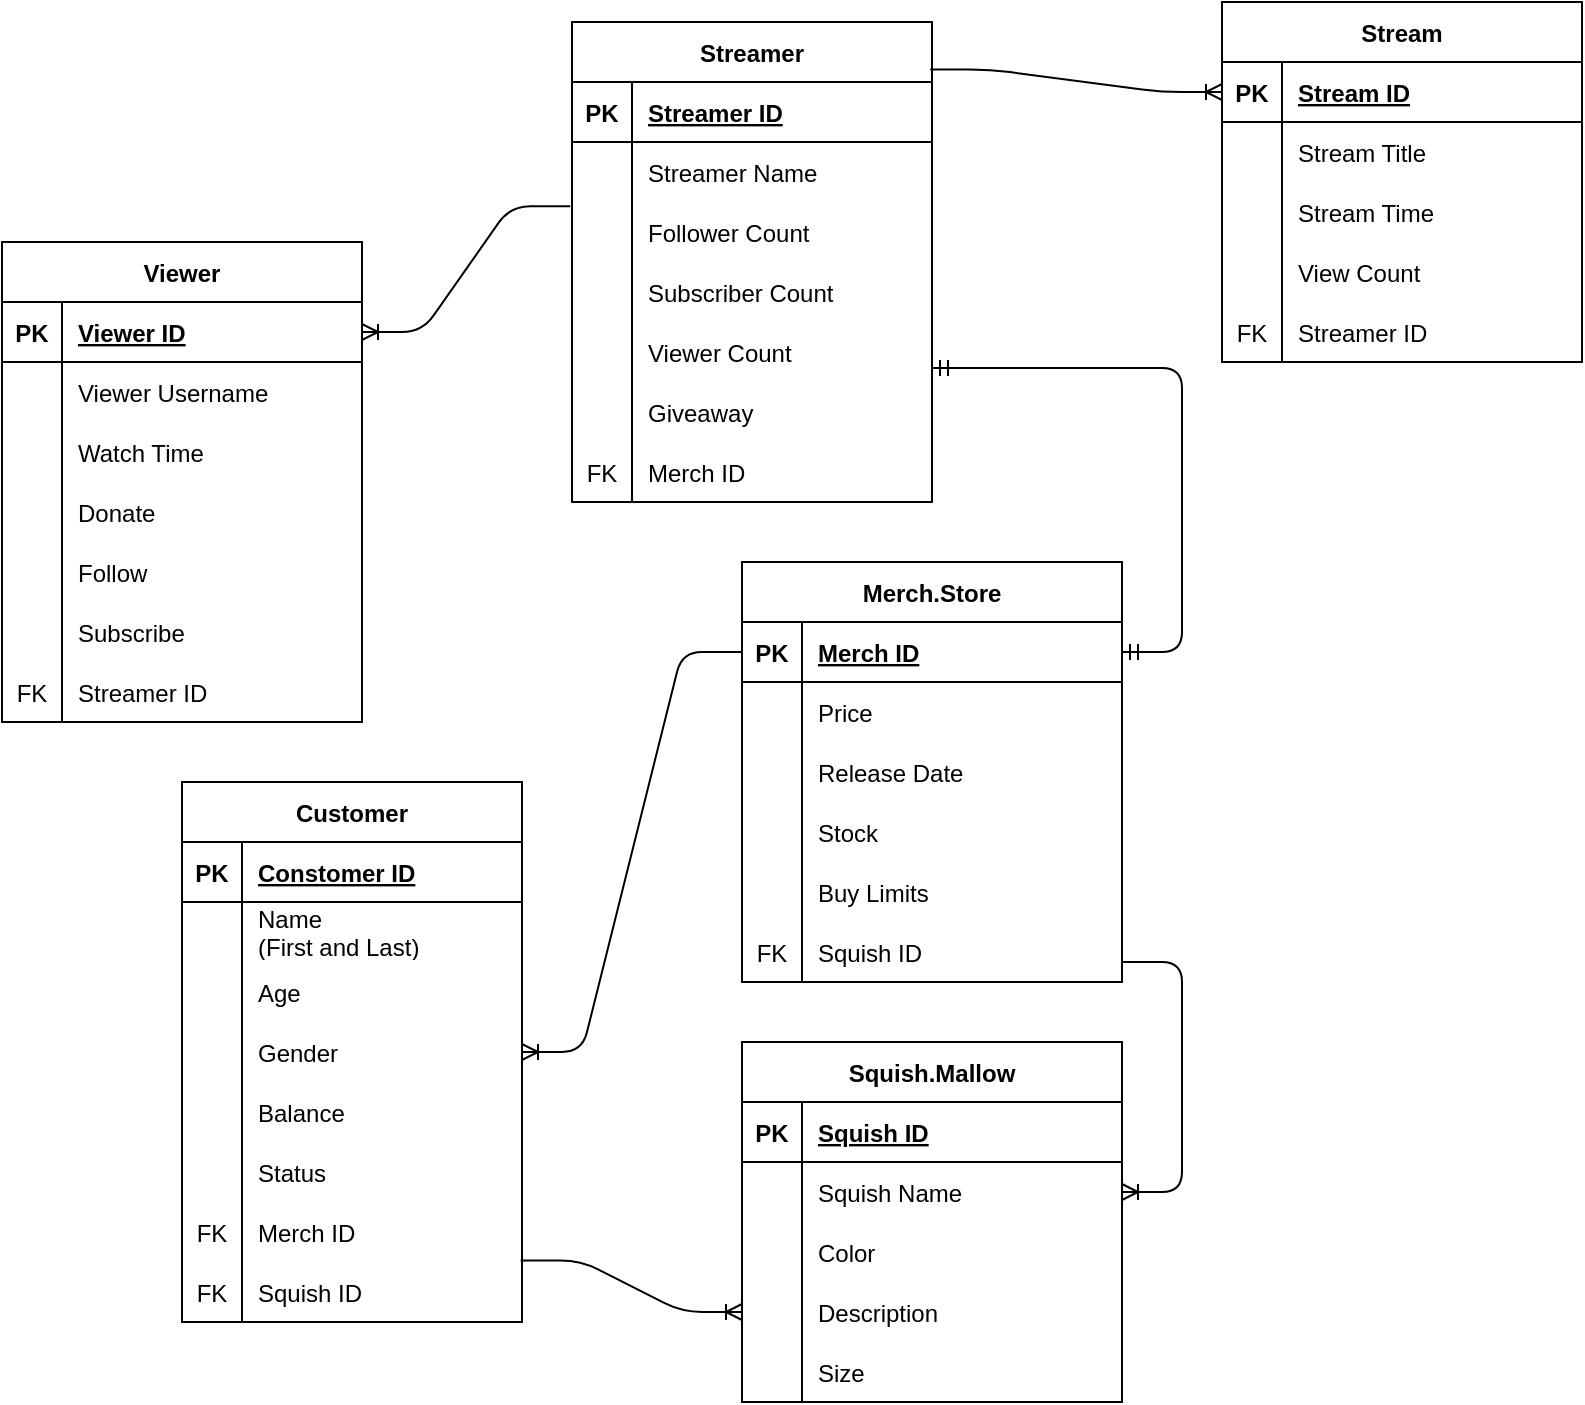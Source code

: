 <mxfile version="14.5.8" type="github">
  <diagram id="RLCDxYejcyHzInnDxHIz" name="Page-1">
    <mxGraphModel dx="1185" dy="667" grid="1" gridSize="10" guides="1" tooltips="1" connect="1" arrows="1" fold="1" page="1" pageScale="1" pageWidth="2339" pageHeight="3300" math="0" shadow="0">
      <root>
        <mxCell id="0" />
        <mxCell id="1" parent="0" />
        <mxCell id="M4OL5w7zwPGJeYNhAJbC-3" value="Squish.Mallow" style="shape=table;startSize=30;container=1;collapsible=1;childLayout=tableLayout;fixedRows=1;rowLines=0;fontStyle=1;align=center;resizeLast=1;" vertex="1" parent="1">
          <mxGeometry x="1020" y="1410" width="190" height="180" as="geometry" />
        </mxCell>
        <mxCell id="M4OL5w7zwPGJeYNhAJbC-4" value="" style="shape=partialRectangle;collapsible=0;dropTarget=0;pointerEvents=0;fillColor=none;top=0;left=0;bottom=1;right=0;points=[[0,0.5],[1,0.5]];portConstraint=eastwest;" vertex="1" parent="M4OL5w7zwPGJeYNhAJbC-3">
          <mxGeometry y="30" width="190" height="30" as="geometry" />
        </mxCell>
        <mxCell id="M4OL5w7zwPGJeYNhAJbC-5" value="PK" style="shape=partialRectangle;connectable=0;fillColor=none;top=0;left=0;bottom=0;right=0;fontStyle=1;overflow=hidden;" vertex="1" parent="M4OL5w7zwPGJeYNhAJbC-4">
          <mxGeometry width="30" height="30" as="geometry" />
        </mxCell>
        <mxCell id="M4OL5w7zwPGJeYNhAJbC-6" value="Squish ID" style="shape=partialRectangle;connectable=0;fillColor=none;top=0;left=0;bottom=0;right=0;align=left;spacingLeft=6;fontStyle=5;overflow=hidden;strokeColor=none;" vertex="1" parent="M4OL5w7zwPGJeYNhAJbC-4">
          <mxGeometry x="30" width="160" height="30" as="geometry" />
        </mxCell>
        <mxCell id="M4OL5w7zwPGJeYNhAJbC-7" value="" style="shape=partialRectangle;collapsible=0;dropTarget=0;pointerEvents=0;fillColor=none;top=0;left=0;bottom=0;right=0;points=[[0,0.5],[1,0.5]];portConstraint=eastwest;" vertex="1" parent="M4OL5w7zwPGJeYNhAJbC-3">
          <mxGeometry y="60" width="190" height="30" as="geometry" />
        </mxCell>
        <mxCell id="M4OL5w7zwPGJeYNhAJbC-8" value="" style="shape=partialRectangle;connectable=0;fillColor=none;top=0;left=0;bottom=0;right=0;editable=1;overflow=hidden;" vertex="1" parent="M4OL5w7zwPGJeYNhAJbC-7">
          <mxGeometry width="30" height="30" as="geometry" />
        </mxCell>
        <mxCell id="M4OL5w7zwPGJeYNhAJbC-9" value="Squish Name" style="shape=partialRectangle;connectable=0;fillColor=none;top=0;left=0;bottom=0;right=0;align=left;spacingLeft=6;overflow=hidden;" vertex="1" parent="M4OL5w7zwPGJeYNhAJbC-7">
          <mxGeometry x="30" width="160" height="30" as="geometry" />
        </mxCell>
        <mxCell id="M4OL5w7zwPGJeYNhAJbC-10" value="" style="shape=partialRectangle;collapsible=0;dropTarget=0;pointerEvents=0;fillColor=none;top=0;left=0;bottom=0;right=0;points=[[0,0.5],[1,0.5]];portConstraint=eastwest;" vertex="1" parent="M4OL5w7zwPGJeYNhAJbC-3">
          <mxGeometry y="90" width="190" height="30" as="geometry" />
        </mxCell>
        <mxCell id="M4OL5w7zwPGJeYNhAJbC-11" value="" style="shape=partialRectangle;connectable=0;fillColor=none;top=0;left=0;bottom=0;right=0;editable=1;overflow=hidden;" vertex="1" parent="M4OL5w7zwPGJeYNhAJbC-10">
          <mxGeometry width="30" height="30" as="geometry" />
        </mxCell>
        <mxCell id="M4OL5w7zwPGJeYNhAJbC-12" value="Color" style="shape=partialRectangle;connectable=0;fillColor=none;top=0;left=0;bottom=0;right=0;align=left;spacingLeft=6;overflow=hidden;" vertex="1" parent="M4OL5w7zwPGJeYNhAJbC-10">
          <mxGeometry x="30" width="160" height="30" as="geometry" />
        </mxCell>
        <mxCell id="M4OL5w7zwPGJeYNhAJbC-13" value="" style="shape=partialRectangle;collapsible=0;dropTarget=0;pointerEvents=0;fillColor=none;top=0;left=0;bottom=0;right=0;points=[[0,0.5],[1,0.5]];portConstraint=eastwest;" vertex="1" parent="M4OL5w7zwPGJeYNhAJbC-3">
          <mxGeometry y="120" width="190" height="30" as="geometry" />
        </mxCell>
        <mxCell id="M4OL5w7zwPGJeYNhAJbC-14" value="" style="shape=partialRectangle;connectable=0;fillColor=none;top=0;left=0;bottom=0;right=0;editable=1;overflow=hidden;" vertex="1" parent="M4OL5w7zwPGJeYNhAJbC-13">
          <mxGeometry width="30" height="30" as="geometry" />
        </mxCell>
        <mxCell id="M4OL5w7zwPGJeYNhAJbC-15" value="Description" style="shape=partialRectangle;connectable=0;fillColor=none;top=0;left=0;bottom=0;right=0;align=left;spacingLeft=6;overflow=hidden;" vertex="1" parent="M4OL5w7zwPGJeYNhAJbC-13">
          <mxGeometry x="30" width="160" height="30" as="geometry" />
        </mxCell>
        <mxCell id="M4OL5w7zwPGJeYNhAJbC-24" value="" style="shape=partialRectangle;collapsible=0;dropTarget=0;pointerEvents=0;fillColor=none;top=0;left=0;bottom=0;right=0;points=[[0,0.5],[1,0.5]];portConstraint=eastwest;" vertex="1" parent="M4OL5w7zwPGJeYNhAJbC-3">
          <mxGeometry y="150" width="190" height="30" as="geometry" />
        </mxCell>
        <mxCell id="M4OL5w7zwPGJeYNhAJbC-25" value="" style="shape=partialRectangle;connectable=0;fillColor=none;top=0;left=0;bottom=0;right=0;editable=1;overflow=hidden;" vertex="1" parent="M4OL5w7zwPGJeYNhAJbC-24">
          <mxGeometry width="30" height="30" as="geometry" />
        </mxCell>
        <mxCell id="M4OL5w7zwPGJeYNhAJbC-26" value="Size" style="shape=partialRectangle;connectable=0;fillColor=none;top=0;left=0;bottom=0;right=0;align=left;spacingLeft=6;overflow=hidden;" vertex="1" parent="M4OL5w7zwPGJeYNhAJbC-24">
          <mxGeometry x="30" width="160" height="30" as="geometry" />
        </mxCell>
        <mxCell id="M4OL5w7zwPGJeYNhAJbC-27" value="Customer" style="shape=table;startSize=30;container=1;collapsible=1;childLayout=tableLayout;fixedRows=1;rowLines=0;fontStyle=1;align=center;resizeLast=1;strokeColor=#000000;" vertex="1" parent="1">
          <mxGeometry x="740" y="1280" width="170" height="270" as="geometry" />
        </mxCell>
        <mxCell id="M4OL5w7zwPGJeYNhAJbC-28" value="" style="shape=partialRectangle;collapsible=0;dropTarget=0;pointerEvents=0;fillColor=none;top=0;left=0;bottom=1;right=0;points=[[0,0.5],[1,0.5]];portConstraint=eastwest;" vertex="1" parent="M4OL5w7zwPGJeYNhAJbC-27">
          <mxGeometry y="30" width="170" height="30" as="geometry" />
        </mxCell>
        <mxCell id="M4OL5w7zwPGJeYNhAJbC-29" value="PK" style="shape=partialRectangle;connectable=0;fillColor=none;top=0;left=0;bottom=0;right=0;fontStyle=1;overflow=hidden;" vertex="1" parent="M4OL5w7zwPGJeYNhAJbC-28">
          <mxGeometry width="30" height="30" as="geometry" />
        </mxCell>
        <mxCell id="M4OL5w7zwPGJeYNhAJbC-30" value="Constomer ID" style="shape=partialRectangle;connectable=0;fillColor=none;top=0;left=0;bottom=0;right=0;align=left;spacingLeft=6;fontStyle=5;overflow=hidden;" vertex="1" parent="M4OL5w7zwPGJeYNhAJbC-28">
          <mxGeometry x="30" width="140" height="30" as="geometry" />
        </mxCell>
        <mxCell id="M4OL5w7zwPGJeYNhAJbC-31" value="" style="shape=partialRectangle;collapsible=0;dropTarget=0;pointerEvents=0;fillColor=none;top=0;left=0;bottom=0;right=0;points=[[0,0.5],[1,0.5]];portConstraint=eastwest;" vertex="1" parent="M4OL5w7zwPGJeYNhAJbC-27">
          <mxGeometry y="60" width="170" height="30" as="geometry" />
        </mxCell>
        <mxCell id="M4OL5w7zwPGJeYNhAJbC-32" value="" style="shape=partialRectangle;connectable=0;fillColor=none;top=0;left=0;bottom=0;right=0;editable=1;overflow=hidden;" vertex="1" parent="M4OL5w7zwPGJeYNhAJbC-31">
          <mxGeometry width="30" height="30" as="geometry" />
        </mxCell>
        <mxCell id="M4OL5w7zwPGJeYNhAJbC-33" value="Name&#xa;(First and Last)" style="shape=partialRectangle;connectable=0;fillColor=none;top=0;left=0;bottom=0;right=0;align=left;spacingLeft=6;overflow=hidden;" vertex="1" parent="M4OL5w7zwPGJeYNhAJbC-31">
          <mxGeometry x="30" width="140" height="30" as="geometry" />
        </mxCell>
        <mxCell id="M4OL5w7zwPGJeYNhAJbC-34" value="" style="shape=partialRectangle;collapsible=0;dropTarget=0;pointerEvents=0;fillColor=none;top=0;left=0;bottom=0;right=0;points=[[0,0.5],[1,0.5]];portConstraint=eastwest;" vertex="1" parent="M4OL5w7zwPGJeYNhAJbC-27">
          <mxGeometry y="90" width="170" height="30" as="geometry" />
        </mxCell>
        <mxCell id="M4OL5w7zwPGJeYNhAJbC-35" value="&#xa;&#xa;&#xa;&#xa;&#xa;&#xa;&#xa;&#xa;&#xa;&#xa;&#xa;&#xa;&#xa;&#xa;&#xa;&#xa;&#xa;&#xa;&#xa;&lt;p class=&quot;MsoListParagraph&quot; style=&quot;margin-left: 108.0pt ; text-indent: -18.0pt&quot;&gt;&amp;lt;![if !supportLists]&amp;gt;&lt;span style=&quot;font-family: &amp;quot;courier new&amp;quot;&quot;&gt;&lt;span&gt;o&lt;span style=&quot;font: 7.0pt &amp;quot;times new roman&amp;quot;&quot;&gt;&amp;nbsp;&amp;nbsp;&#xa;&lt;/span&gt;&lt;/span&gt;&lt;/span&gt;&amp;lt;![endif]&amp;gt;Age&lt;/p&gt;&#xa;&#xa;&#xa;&#xa;&#xa;&#xa;" style="shape=partialRectangle;connectable=0;fillColor=none;top=0;left=0;bottom=0;right=0;editable=1;overflow=hidden;" vertex="1" parent="M4OL5w7zwPGJeYNhAJbC-34">
          <mxGeometry width="30" height="30" as="geometry" />
        </mxCell>
        <mxCell id="M4OL5w7zwPGJeYNhAJbC-36" value="Age" style="shape=partialRectangle;connectable=0;fillColor=none;top=0;left=0;bottom=0;right=0;align=left;spacingLeft=6;overflow=hidden;" vertex="1" parent="M4OL5w7zwPGJeYNhAJbC-34">
          <mxGeometry x="30" width="140" height="30" as="geometry" />
        </mxCell>
        <mxCell id="M4OL5w7zwPGJeYNhAJbC-37" value="" style="shape=partialRectangle;collapsible=0;dropTarget=0;pointerEvents=0;fillColor=none;top=0;left=0;bottom=0;right=0;points=[[0,0.5],[1,0.5]];portConstraint=eastwest;" vertex="1" parent="M4OL5w7zwPGJeYNhAJbC-27">
          <mxGeometry y="120" width="170" height="30" as="geometry" />
        </mxCell>
        <mxCell id="M4OL5w7zwPGJeYNhAJbC-38" value="" style="shape=partialRectangle;connectable=0;fillColor=none;top=0;left=0;bottom=0;right=0;editable=1;overflow=hidden;" vertex="1" parent="M4OL5w7zwPGJeYNhAJbC-37">
          <mxGeometry width="30" height="30" as="geometry" />
        </mxCell>
        <mxCell id="M4OL5w7zwPGJeYNhAJbC-39" value="Gender" style="shape=partialRectangle;connectable=0;fillColor=none;top=0;left=0;bottom=0;right=0;align=left;spacingLeft=6;overflow=hidden;" vertex="1" parent="M4OL5w7zwPGJeYNhAJbC-37">
          <mxGeometry x="30" width="140" height="30" as="geometry" />
        </mxCell>
        <mxCell id="M4OL5w7zwPGJeYNhAJbC-40" value="" style="shape=partialRectangle;collapsible=0;dropTarget=0;pointerEvents=0;fillColor=none;top=0;left=0;bottom=0;right=0;points=[[0,0.5],[1,0.5]];portConstraint=eastwest;strokeColor=#000000;" vertex="1" parent="M4OL5w7zwPGJeYNhAJbC-27">
          <mxGeometry y="150" width="170" height="30" as="geometry" />
        </mxCell>
        <mxCell id="M4OL5w7zwPGJeYNhAJbC-41" value="" style="shape=partialRectangle;connectable=0;fillColor=none;top=0;left=0;bottom=0;right=0;editable=1;overflow=hidden;" vertex="1" parent="M4OL5w7zwPGJeYNhAJbC-40">
          <mxGeometry width="30" height="30" as="geometry" />
        </mxCell>
        <mxCell id="M4OL5w7zwPGJeYNhAJbC-42" value="Balance" style="shape=partialRectangle;connectable=0;fillColor=none;top=0;left=0;bottom=0;right=0;align=left;spacingLeft=6;overflow=hidden;" vertex="1" parent="M4OL5w7zwPGJeYNhAJbC-40">
          <mxGeometry x="30" width="140" height="30" as="geometry" />
        </mxCell>
        <mxCell id="M4OL5w7zwPGJeYNhAJbC-43" value="" style="shape=partialRectangle;collapsible=0;dropTarget=0;pointerEvents=0;fillColor=none;top=0;left=0;bottom=0;right=0;points=[[0,0.5],[1,0.5]];portConstraint=eastwest;strokeColor=#000000;" vertex="1" parent="M4OL5w7zwPGJeYNhAJbC-27">
          <mxGeometry y="180" width="170" height="30" as="geometry" />
        </mxCell>
        <mxCell id="M4OL5w7zwPGJeYNhAJbC-44" value="" style="shape=partialRectangle;connectable=0;fillColor=none;top=0;left=0;bottom=0;right=0;editable=1;overflow=hidden;" vertex="1" parent="M4OL5w7zwPGJeYNhAJbC-43">
          <mxGeometry width="30" height="30" as="geometry" />
        </mxCell>
        <mxCell id="M4OL5w7zwPGJeYNhAJbC-45" value="Status" style="shape=partialRectangle;connectable=0;fillColor=none;top=0;left=0;bottom=0;right=0;align=left;spacingLeft=6;overflow=hidden;" vertex="1" parent="M4OL5w7zwPGJeYNhAJbC-43">
          <mxGeometry x="30" width="140" height="30" as="geometry" />
        </mxCell>
        <mxCell id="M4OL5w7zwPGJeYNhAJbC-58" value="" style="shape=partialRectangle;collapsible=0;dropTarget=0;pointerEvents=0;fillColor=none;top=0;left=0;bottom=0;right=0;points=[[0,0.5],[1,0.5]];portConstraint=eastwest;strokeColor=#000000;" vertex="1" parent="M4OL5w7zwPGJeYNhAJbC-27">
          <mxGeometry y="210" width="170" height="30" as="geometry" />
        </mxCell>
        <mxCell id="M4OL5w7zwPGJeYNhAJbC-59" value="FK" style="shape=partialRectangle;connectable=0;fillColor=none;top=0;left=0;bottom=0;right=0;fontStyle=0;overflow=hidden;" vertex="1" parent="M4OL5w7zwPGJeYNhAJbC-58">
          <mxGeometry width="30" height="30" as="geometry" />
        </mxCell>
        <mxCell id="M4OL5w7zwPGJeYNhAJbC-60" value="Merch ID" style="shape=partialRectangle;connectable=0;fillColor=none;top=0;left=0;bottom=0;right=0;align=left;spacingLeft=6;fontStyle=0;overflow=hidden;" vertex="1" parent="M4OL5w7zwPGJeYNhAJbC-58">
          <mxGeometry x="30" width="140" height="30" as="geometry" />
        </mxCell>
        <mxCell id="M4OL5w7zwPGJeYNhAJbC-94" value="" style="shape=partialRectangle;collapsible=0;dropTarget=0;pointerEvents=0;fillColor=none;top=0;left=0;bottom=0;right=0;points=[[0,0.5],[1,0.5]];portConstraint=eastwest;strokeColor=#000000;" vertex="1" parent="M4OL5w7zwPGJeYNhAJbC-27">
          <mxGeometry y="240" width="170" height="30" as="geometry" />
        </mxCell>
        <mxCell id="M4OL5w7zwPGJeYNhAJbC-95" value="FK" style="shape=partialRectangle;connectable=0;fillColor=none;top=0;left=0;bottom=0;right=0;fontStyle=0;overflow=hidden;" vertex="1" parent="M4OL5w7zwPGJeYNhAJbC-94">
          <mxGeometry width="30" height="30" as="geometry" />
        </mxCell>
        <mxCell id="M4OL5w7zwPGJeYNhAJbC-96" value="Squish ID" style="shape=partialRectangle;connectable=0;fillColor=none;top=0;left=0;bottom=0;right=0;align=left;spacingLeft=6;fontStyle=0;overflow=hidden;" vertex="1" parent="M4OL5w7zwPGJeYNhAJbC-94">
          <mxGeometry x="30" width="140" height="30" as="geometry" />
        </mxCell>
        <mxCell id="M4OL5w7zwPGJeYNhAJbC-62" value="Merch.Store" style="shape=table;startSize=30;container=1;collapsible=1;childLayout=tableLayout;fixedRows=1;rowLines=0;fontStyle=1;align=center;resizeLast=1;strokeColor=#000000;" vertex="1" parent="1">
          <mxGeometry x="1020" y="1170" width="190" height="210" as="geometry" />
        </mxCell>
        <mxCell id="M4OL5w7zwPGJeYNhAJbC-63" value="" style="shape=partialRectangle;collapsible=0;dropTarget=0;pointerEvents=0;fillColor=none;top=0;left=0;bottom=1;right=0;points=[[0,0.5],[1,0.5]];portConstraint=eastwest;" vertex="1" parent="M4OL5w7zwPGJeYNhAJbC-62">
          <mxGeometry y="30" width="190" height="30" as="geometry" />
        </mxCell>
        <mxCell id="M4OL5w7zwPGJeYNhAJbC-64" value="PK" style="shape=partialRectangle;connectable=0;fillColor=none;top=0;left=0;bottom=0;right=0;fontStyle=1;overflow=hidden;" vertex="1" parent="M4OL5w7zwPGJeYNhAJbC-63">
          <mxGeometry width="30" height="30" as="geometry" />
        </mxCell>
        <mxCell id="M4OL5w7zwPGJeYNhAJbC-65" value="Merch ID" style="shape=partialRectangle;connectable=0;fillColor=none;top=0;left=0;bottom=0;right=0;align=left;spacingLeft=6;fontStyle=5;overflow=hidden;" vertex="1" parent="M4OL5w7zwPGJeYNhAJbC-63">
          <mxGeometry x="30" width="160" height="30" as="geometry" />
        </mxCell>
        <mxCell id="M4OL5w7zwPGJeYNhAJbC-66" value="" style="shape=partialRectangle;collapsible=0;dropTarget=0;pointerEvents=0;fillColor=none;top=0;left=0;bottom=0;right=0;points=[[0,0.5],[1,0.5]];portConstraint=eastwest;" vertex="1" parent="M4OL5w7zwPGJeYNhAJbC-62">
          <mxGeometry y="60" width="190" height="30" as="geometry" />
        </mxCell>
        <mxCell id="M4OL5w7zwPGJeYNhAJbC-67" value="" style="shape=partialRectangle;connectable=0;fillColor=none;top=0;left=0;bottom=0;right=0;editable=1;overflow=hidden;" vertex="1" parent="M4OL5w7zwPGJeYNhAJbC-66">
          <mxGeometry width="30" height="30" as="geometry" />
        </mxCell>
        <mxCell id="M4OL5w7zwPGJeYNhAJbC-68" value="Price" style="shape=partialRectangle;connectable=0;fillColor=none;top=0;left=0;bottom=0;right=0;align=left;spacingLeft=6;overflow=hidden;" vertex="1" parent="M4OL5w7zwPGJeYNhAJbC-66">
          <mxGeometry x="30" width="160" height="30" as="geometry" />
        </mxCell>
        <mxCell id="M4OL5w7zwPGJeYNhAJbC-69" value="" style="shape=partialRectangle;collapsible=0;dropTarget=0;pointerEvents=0;fillColor=none;top=0;left=0;bottom=0;right=0;points=[[0,0.5],[1,0.5]];portConstraint=eastwest;" vertex="1" parent="M4OL5w7zwPGJeYNhAJbC-62">
          <mxGeometry y="90" width="190" height="30" as="geometry" />
        </mxCell>
        <mxCell id="M4OL5w7zwPGJeYNhAJbC-70" value="" style="shape=partialRectangle;connectable=0;fillColor=none;top=0;left=0;bottom=0;right=0;editable=1;overflow=hidden;" vertex="1" parent="M4OL5w7zwPGJeYNhAJbC-69">
          <mxGeometry width="30" height="30" as="geometry" />
        </mxCell>
        <mxCell id="M4OL5w7zwPGJeYNhAJbC-71" value="Release Date" style="shape=partialRectangle;connectable=0;fillColor=none;top=0;left=0;bottom=0;right=0;align=left;spacingLeft=6;overflow=hidden;" vertex="1" parent="M4OL5w7zwPGJeYNhAJbC-69">
          <mxGeometry x="30" width="160" height="30" as="geometry" />
        </mxCell>
        <mxCell id="M4OL5w7zwPGJeYNhAJbC-72" value="" style="shape=partialRectangle;collapsible=0;dropTarget=0;pointerEvents=0;fillColor=none;top=0;left=0;bottom=0;right=0;points=[[0,0.5],[1,0.5]];portConstraint=eastwest;" vertex="1" parent="M4OL5w7zwPGJeYNhAJbC-62">
          <mxGeometry y="120" width="190" height="30" as="geometry" />
        </mxCell>
        <mxCell id="M4OL5w7zwPGJeYNhAJbC-73" value="" style="shape=partialRectangle;connectable=0;fillColor=none;top=0;left=0;bottom=0;right=0;editable=1;overflow=hidden;" vertex="1" parent="M4OL5w7zwPGJeYNhAJbC-72">
          <mxGeometry width="30" height="30" as="geometry" />
        </mxCell>
        <mxCell id="M4OL5w7zwPGJeYNhAJbC-74" value="Stock" style="shape=partialRectangle;connectable=0;fillColor=none;top=0;left=0;bottom=0;right=0;align=left;spacingLeft=6;overflow=hidden;" vertex="1" parent="M4OL5w7zwPGJeYNhAJbC-72">
          <mxGeometry x="30" width="160" height="30" as="geometry" />
        </mxCell>
        <mxCell id="M4OL5w7zwPGJeYNhAJbC-75" value="" style="shape=partialRectangle;collapsible=0;dropTarget=0;pointerEvents=0;fillColor=none;top=0;left=0;bottom=0;right=0;points=[[0,0.5],[1,0.5]];portConstraint=eastwest;strokeColor=#000000;" vertex="1" parent="M4OL5w7zwPGJeYNhAJbC-62">
          <mxGeometry y="150" width="190" height="30" as="geometry" />
        </mxCell>
        <mxCell id="M4OL5w7zwPGJeYNhAJbC-76" value="" style="shape=partialRectangle;connectable=0;fillColor=none;top=0;left=0;bottom=0;right=0;editable=1;overflow=hidden;" vertex="1" parent="M4OL5w7zwPGJeYNhAJbC-75">
          <mxGeometry width="30" height="30" as="geometry" />
        </mxCell>
        <mxCell id="M4OL5w7zwPGJeYNhAJbC-77" value="Buy Limits" style="shape=partialRectangle;connectable=0;fillColor=none;top=0;left=0;bottom=0;right=0;align=left;spacingLeft=6;overflow=hidden;" vertex="1" parent="M4OL5w7zwPGJeYNhAJbC-75">
          <mxGeometry x="30" width="160" height="30" as="geometry" />
        </mxCell>
        <mxCell id="M4OL5w7zwPGJeYNhAJbC-78" value="" style="shape=partialRectangle;collapsible=0;dropTarget=0;pointerEvents=0;fillColor=none;top=0;left=0;bottom=0;right=0;points=[[0,0.5],[1,0.5]];portConstraint=eastwest;strokeColor=#000000;" vertex="1" parent="M4OL5w7zwPGJeYNhAJbC-62">
          <mxGeometry y="180" width="190" height="30" as="geometry" />
        </mxCell>
        <mxCell id="M4OL5w7zwPGJeYNhAJbC-79" value="FK" style="shape=partialRectangle;connectable=0;fillColor=none;top=0;left=0;bottom=0;right=0;fontStyle=0;overflow=hidden;" vertex="1" parent="M4OL5w7zwPGJeYNhAJbC-78">
          <mxGeometry width="30" height="30" as="geometry" />
        </mxCell>
        <mxCell id="M4OL5w7zwPGJeYNhAJbC-80" value="Squish ID" style="shape=partialRectangle;connectable=0;fillColor=none;top=0;left=0;bottom=0;right=0;align=left;spacingLeft=6;fontStyle=0;overflow=hidden;" vertex="1" parent="M4OL5w7zwPGJeYNhAJbC-78">
          <mxGeometry x="30" width="160" height="30" as="geometry" />
        </mxCell>
        <mxCell id="M4OL5w7zwPGJeYNhAJbC-100" value="" style="edgeStyle=entityRelationEdgeStyle;fontSize=12;html=1;endArrow=ERoneToMany;exitX=1;exitY=0.667;exitDx=0;exitDy=0;exitPerimeter=0;entryX=1;entryY=0.5;entryDx=0;entryDy=0;" edge="1" parent="1" source="M4OL5w7zwPGJeYNhAJbC-78" target="M4OL5w7zwPGJeYNhAJbC-7">
          <mxGeometry width="100" height="100" relative="1" as="geometry">
            <mxPoint x="940" y="1300" as="sourcePoint" />
            <mxPoint x="1007" y="1660" as="targetPoint" />
          </mxGeometry>
        </mxCell>
        <mxCell id="M4OL5w7zwPGJeYNhAJbC-101" value="" style="edgeStyle=entityRelationEdgeStyle;fontSize=12;html=1;endArrow=ERoneToMany;exitX=0;exitY=0.5;exitDx=0;exitDy=0;" edge="1" parent="1" source="M4OL5w7zwPGJeYNhAJbC-63" target="M4OL5w7zwPGJeYNhAJbC-27">
          <mxGeometry width="100" height="100" relative="1" as="geometry">
            <mxPoint x="970" y="1550" as="sourcePoint" />
            <mxPoint x="1070" y="1450" as="targetPoint" />
          </mxGeometry>
        </mxCell>
        <mxCell id="M4OL5w7zwPGJeYNhAJbC-102" value="" style="edgeStyle=entityRelationEdgeStyle;fontSize=12;html=1;endArrow=ERoneToMany;exitX=0.996;exitY=-0.024;exitDx=0;exitDy=0;exitPerimeter=0;" edge="1" parent="1" source="M4OL5w7zwPGJeYNhAJbC-94" target="M4OL5w7zwPGJeYNhAJbC-13">
          <mxGeometry width="100" height="100" relative="1" as="geometry">
            <mxPoint x="970" y="1660" as="sourcePoint" />
            <mxPoint x="1008" y="1700" as="targetPoint" />
          </mxGeometry>
        </mxCell>
        <mxCell id="M4OL5w7zwPGJeYNhAJbC-103" value="Viewer" style="shape=table;startSize=30;container=1;collapsible=1;childLayout=tableLayout;fixedRows=1;rowLines=0;fontStyle=1;align=center;resizeLast=1;strokeColor=#000000;" vertex="1" parent="1">
          <mxGeometry x="650" y="1010" width="180" height="240" as="geometry" />
        </mxCell>
        <mxCell id="M4OL5w7zwPGJeYNhAJbC-104" value="" style="shape=partialRectangle;collapsible=0;dropTarget=0;pointerEvents=0;fillColor=none;top=0;left=0;bottom=1;right=0;points=[[0,0.5],[1,0.5]];portConstraint=eastwest;" vertex="1" parent="M4OL5w7zwPGJeYNhAJbC-103">
          <mxGeometry y="30" width="180" height="30" as="geometry" />
        </mxCell>
        <mxCell id="M4OL5w7zwPGJeYNhAJbC-105" value="PK" style="shape=partialRectangle;connectable=0;fillColor=none;top=0;left=0;bottom=0;right=0;fontStyle=1;overflow=hidden;" vertex="1" parent="M4OL5w7zwPGJeYNhAJbC-104">
          <mxGeometry width="30" height="30" as="geometry" />
        </mxCell>
        <mxCell id="M4OL5w7zwPGJeYNhAJbC-106" value="Viewer ID" style="shape=partialRectangle;connectable=0;fillColor=none;top=0;left=0;bottom=0;right=0;align=left;spacingLeft=6;fontStyle=5;overflow=hidden;" vertex="1" parent="M4OL5w7zwPGJeYNhAJbC-104">
          <mxGeometry x="30" width="150" height="30" as="geometry" />
        </mxCell>
        <mxCell id="M4OL5w7zwPGJeYNhAJbC-107" value="" style="shape=partialRectangle;collapsible=0;dropTarget=0;pointerEvents=0;fillColor=none;top=0;left=0;bottom=0;right=0;points=[[0,0.5],[1,0.5]];portConstraint=eastwest;" vertex="1" parent="M4OL5w7zwPGJeYNhAJbC-103">
          <mxGeometry y="60" width="180" height="30" as="geometry" />
        </mxCell>
        <mxCell id="M4OL5w7zwPGJeYNhAJbC-108" value="" style="shape=partialRectangle;connectable=0;fillColor=none;top=0;left=0;bottom=0;right=0;editable=1;overflow=hidden;" vertex="1" parent="M4OL5w7zwPGJeYNhAJbC-107">
          <mxGeometry width="30" height="30" as="geometry" />
        </mxCell>
        <mxCell id="M4OL5w7zwPGJeYNhAJbC-109" value="Viewer Username" style="shape=partialRectangle;connectable=0;fillColor=none;top=0;left=0;bottom=0;right=0;align=left;spacingLeft=6;overflow=hidden;" vertex="1" parent="M4OL5w7zwPGJeYNhAJbC-107">
          <mxGeometry x="30" width="150" height="30" as="geometry" />
        </mxCell>
        <mxCell id="M4OL5w7zwPGJeYNhAJbC-110" value="" style="shape=partialRectangle;collapsible=0;dropTarget=0;pointerEvents=0;fillColor=none;top=0;left=0;bottom=0;right=0;points=[[0,0.5],[1,0.5]];portConstraint=eastwest;" vertex="1" parent="M4OL5w7zwPGJeYNhAJbC-103">
          <mxGeometry y="90" width="180" height="30" as="geometry" />
        </mxCell>
        <mxCell id="M4OL5w7zwPGJeYNhAJbC-111" value="" style="shape=partialRectangle;connectable=0;fillColor=none;top=0;left=0;bottom=0;right=0;editable=1;overflow=hidden;" vertex="1" parent="M4OL5w7zwPGJeYNhAJbC-110">
          <mxGeometry width="30" height="30" as="geometry" />
        </mxCell>
        <mxCell id="M4OL5w7zwPGJeYNhAJbC-112" value="Watch Time " style="shape=partialRectangle;connectable=0;fillColor=none;top=0;left=0;bottom=0;right=0;align=left;spacingLeft=6;overflow=hidden;" vertex="1" parent="M4OL5w7zwPGJeYNhAJbC-110">
          <mxGeometry x="30" width="150" height="30" as="geometry" />
        </mxCell>
        <mxCell id="M4OL5w7zwPGJeYNhAJbC-113" value="" style="shape=partialRectangle;collapsible=0;dropTarget=0;pointerEvents=0;fillColor=none;top=0;left=0;bottom=0;right=0;points=[[0,0.5],[1,0.5]];portConstraint=eastwest;" vertex="1" parent="M4OL5w7zwPGJeYNhAJbC-103">
          <mxGeometry y="120" width="180" height="30" as="geometry" />
        </mxCell>
        <mxCell id="M4OL5w7zwPGJeYNhAJbC-114" value="" style="shape=partialRectangle;connectable=0;fillColor=none;top=0;left=0;bottom=0;right=0;editable=1;overflow=hidden;" vertex="1" parent="M4OL5w7zwPGJeYNhAJbC-113">
          <mxGeometry width="30" height="30" as="geometry" />
        </mxCell>
        <mxCell id="M4OL5w7zwPGJeYNhAJbC-115" value="Donate" style="shape=partialRectangle;connectable=0;fillColor=none;top=0;left=0;bottom=0;right=0;align=left;spacingLeft=6;overflow=hidden;" vertex="1" parent="M4OL5w7zwPGJeYNhAJbC-113">
          <mxGeometry x="30" width="150" height="30" as="geometry" />
        </mxCell>
        <mxCell id="M4OL5w7zwPGJeYNhAJbC-120" value="" style="shape=partialRectangle;collapsible=0;dropTarget=0;pointerEvents=0;fillColor=none;top=0;left=0;bottom=0;right=0;points=[[0,0.5],[1,0.5]];portConstraint=eastwest;strokeColor=#000000;" vertex="1" parent="M4OL5w7zwPGJeYNhAJbC-103">
          <mxGeometry y="150" width="180" height="30" as="geometry" />
        </mxCell>
        <mxCell id="M4OL5w7zwPGJeYNhAJbC-121" value="" style="shape=partialRectangle;connectable=0;fillColor=none;top=0;left=0;bottom=0;right=0;editable=1;overflow=hidden;" vertex="1" parent="M4OL5w7zwPGJeYNhAJbC-120">
          <mxGeometry width="30" height="30" as="geometry" />
        </mxCell>
        <mxCell id="M4OL5w7zwPGJeYNhAJbC-122" value="Follow" style="shape=partialRectangle;connectable=0;fillColor=none;top=0;left=0;bottom=0;right=0;align=left;spacingLeft=6;overflow=hidden;" vertex="1" parent="M4OL5w7zwPGJeYNhAJbC-120">
          <mxGeometry x="30" width="150" height="30" as="geometry" />
        </mxCell>
        <mxCell id="M4OL5w7zwPGJeYNhAJbC-127" value="" style="shape=partialRectangle;collapsible=0;dropTarget=0;pointerEvents=0;fillColor=none;top=0;left=0;bottom=0;right=0;points=[[0,0.5],[1,0.5]];portConstraint=eastwest;strokeColor=#000000;" vertex="1" parent="M4OL5w7zwPGJeYNhAJbC-103">
          <mxGeometry y="180" width="180" height="30" as="geometry" />
        </mxCell>
        <mxCell id="M4OL5w7zwPGJeYNhAJbC-128" value="" style="shape=partialRectangle;connectable=0;fillColor=none;top=0;left=0;bottom=0;right=0;editable=1;overflow=hidden;" vertex="1" parent="M4OL5w7zwPGJeYNhAJbC-127">
          <mxGeometry width="30" height="30" as="geometry" />
        </mxCell>
        <mxCell id="M4OL5w7zwPGJeYNhAJbC-129" value="Subscribe " style="shape=partialRectangle;connectable=0;fillColor=none;top=0;left=0;bottom=0;right=0;align=left;spacingLeft=6;overflow=hidden;" vertex="1" parent="M4OL5w7zwPGJeYNhAJbC-127">
          <mxGeometry x="30" width="150" height="30" as="geometry" />
        </mxCell>
        <mxCell id="M4OL5w7zwPGJeYNhAJbC-193" value="" style="shape=partialRectangle;collapsible=0;dropTarget=0;pointerEvents=0;fillColor=none;top=0;left=0;bottom=0;right=0;points=[[0,0.5],[1,0.5]];portConstraint=eastwest;strokeColor=#000000;" vertex="1" parent="M4OL5w7zwPGJeYNhAJbC-103">
          <mxGeometry y="210" width="180" height="30" as="geometry" />
        </mxCell>
        <mxCell id="M4OL5w7zwPGJeYNhAJbC-194" value="FK" style="shape=partialRectangle;connectable=0;fillColor=none;top=0;left=0;bottom=0;right=0;fontStyle=0;overflow=hidden;" vertex="1" parent="M4OL5w7zwPGJeYNhAJbC-193">
          <mxGeometry width="30" height="30" as="geometry" />
        </mxCell>
        <mxCell id="M4OL5w7zwPGJeYNhAJbC-195" value="Streamer ID" style="shape=partialRectangle;connectable=0;fillColor=none;top=0;left=0;bottom=0;right=0;align=left;spacingLeft=6;fontStyle=0;overflow=hidden;" vertex="1" parent="M4OL5w7zwPGJeYNhAJbC-193">
          <mxGeometry x="30" width="150" height="30" as="geometry" />
        </mxCell>
        <mxCell id="M4OL5w7zwPGJeYNhAJbC-133" value="Streamer" style="shape=table;startSize=30;container=1;collapsible=1;childLayout=tableLayout;fixedRows=1;rowLines=0;fontStyle=1;align=center;resizeLast=1;strokeColor=#000000;" vertex="1" parent="1">
          <mxGeometry x="935" y="900" width="180" height="240" as="geometry" />
        </mxCell>
        <mxCell id="M4OL5w7zwPGJeYNhAJbC-134" value="" style="shape=partialRectangle;collapsible=0;dropTarget=0;pointerEvents=0;fillColor=none;top=0;left=0;bottom=1;right=0;points=[[0,0.5],[1,0.5]];portConstraint=eastwest;" vertex="1" parent="M4OL5w7zwPGJeYNhAJbC-133">
          <mxGeometry y="30" width="180" height="30" as="geometry" />
        </mxCell>
        <mxCell id="M4OL5w7zwPGJeYNhAJbC-135" value="PK" style="shape=partialRectangle;connectable=0;fillColor=none;top=0;left=0;bottom=0;right=0;fontStyle=1;overflow=hidden;" vertex="1" parent="M4OL5w7zwPGJeYNhAJbC-134">
          <mxGeometry width="30" height="30" as="geometry" />
        </mxCell>
        <mxCell id="M4OL5w7zwPGJeYNhAJbC-136" value="Streamer ID" style="shape=partialRectangle;connectable=0;fillColor=none;top=0;left=0;bottom=0;right=0;align=left;spacingLeft=6;fontStyle=5;overflow=hidden;" vertex="1" parent="M4OL5w7zwPGJeYNhAJbC-134">
          <mxGeometry x="30" width="150" height="30" as="geometry" />
        </mxCell>
        <mxCell id="M4OL5w7zwPGJeYNhAJbC-137" value="" style="shape=partialRectangle;collapsible=0;dropTarget=0;pointerEvents=0;fillColor=none;top=0;left=0;bottom=0;right=0;points=[[0,0.5],[1,0.5]];portConstraint=eastwest;" vertex="1" parent="M4OL5w7zwPGJeYNhAJbC-133">
          <mxGeometry y="60" width="180" height="30" as="geometry" />
        </mxCell>
        <mxCell id="M4OL5w7zwPGJeYNhAJbC-138" value="" style="shape=partialRectangle;connectable=0;fillColor=none;top=0;left=0;bottom=0;right=0;editable=1;overflow=hidden;" vertex="1" parent="M4OL5w7zwPGJeYNhAJbC-137">
          <mxGeometry width="30" height="30" as="geometry" />
        </mxCell>
        <mxCell id="M4OL5w7zwPGJeYNhAJbC-139" value="Streamer Name" style="shape=partialRectangle;connectable=0;fillColor=none;top=0;left=0;bottom=0;right=0;align=left;spacingLeft=6;overflow=hidden;" vertex="1" parent="M4OL5w7zwPGJeYNhAJbC-137">
          <mxGeometry x="30" width="150" height="30" as="geometry" />
        </mxCell>
        <mxCell id="M4OL5w7zwPGJeYNhAJbC-140" value="" style="shape=partialRectangle;collapsible=0;dropTarget=0;pointerEvents=0;fillColor=none;top=0;left=0;bottom=0;right=0;points=[[0,0.5],[1,0.5]];portConstraint=eastwest;" vertex="1" parent="M4OL5w7zwPGJeYNhAJbC-133">
          <mxGeometry y="90" width="180" height="30" as="geometry" />
        </mxCell>
        <mxCell id="M4OL5w7zwPGJeYNhAJbC-141" value="" style="shape=partialRectangle;connectable=0;fillColor=none;top=0;left=0;bottom=0;right=0;editable=1;overflow=hidden;" vertex="1" parent="M4OL5w7zwPGJeYNhAJbC-140">
          <mxGeometry width="30" height="30" as="geometry" />
        </mxCell>
        <mxCell id="M4OL5w7zwPGJeYNhAJbC-142" value="Follower Count" style="shape=partialRectangle;connectable=0;fillColor=none;top=0;left=0;bottom=0;right=0;align=left;spacingLeft=6;overflow=hidden;" vertex="1" parent="M4OL5w7zwPGJeYNhAJbC-140">
          <mxGeometry x="30" width="150" height="30" as="geometry" />
        </mxCell>
        <mxCell id="M4OL5w7zwPGJeYNhAJbC-143" value="" style="shape=partialRectangle;collapsible=0;dropTarget=0;pointerEvents=0;fillColor=none;top=0;left=0;bottom=0;right=0;points=[[0,0.5],[1,0.5]];portConstraint=eastwest;" vertex="1" parent="M4OL5w7zwPGJeYNhAJbC-133">
          <mxGeometry y="120" width="180" height="30" as="geometry" />
        </mxCell>
        <mxCell id="M4OL5w7zwPGJeYNhAJbC-144" value="" style="shape=partialRectangle;connectable=0;fillColor=none;top=0;left=0;bottom=0;right=0;editable=1;overflow=hidden;" vertex="1" parent="M4OL5w7zwPGJeYNhAJbC-143">
          <mxGeometry width="30" height="30" as="geometry" />
        </mxCell>
        <mxCell id="M4OL5w7zwPGJeYNhAJbC-145" value="Subscriber Count" style="shape=partialRectangle;connectable=0;fillColor=none;top=0;left=0;bottom=0;right=0;align=left;spacingLeft=6;overflow=hidden;" vertex="1" parent="M4OL5w7zwPGJeYNhAJbC-143">
          <mxGeometry x="30" width="150" height="30" as="geometry" />
        </mxCell>
        <mxCell id="M4OL5w7zwPGJeYNhAJbC-150" value="" style="shape=partialRectangle;collapsible=0;dropTarget=0;pointerEvents=0;fillColor=none;top=0;left=0;bottom=0;right=0;points=[[0,0.5],[1,0.5]];portConstraint=eastwest;strokeColor=#000000;" vertex="1" parent="M4OL5w7zwPGJeYNhAJbC-133">
          <mxGeometry y="150" width="180" height="30" as="geometry" />
        </mxCell>
        <mxCell id="M4OL5w7zwPGJeYNhAJbC-151" value="" style="shape=partialRectangle;connectable=0;fillColor=none;top=0;left=0;bottom=0;right=0;editable=1;overflow=hidden;" vertex="1" parent="M4OL5w7zwPGJeYNhAJbC-150">
          <mxGeometry width="30" height="30" as="geometry" />
        </mxCell>
        <mxCell id="M4OL5w7zwPGJeYNhAJbC-152" value="Viewer Count" style="shape=partialRectangle;connectable=0;fillColor=none;top=0;left=0;bottom=0;right=0;align=left;spacingLeft=6;overflow=hidden;" vertex="1" parent="M4OL5w7zwPGJeYNhAJbC-150">
          <mxGeometry x="30" width="150" height="30" as="geometry" />
        </mxCell>
        <mxCell id="M4OL5w7zwPGJeYNhAJbC-153" value="" style="shape=partialRectangle;collapsible=0;dropTarget=0;pointerEvents=0;fillColor=none;top=0;left=0;bottom=0;right=0;points=[[0,0.5],[1,0.5]];portConstraint=eastwest;strokeColor=#000000;" vertex="1" parent="M4OL5w7zwPGJeYNhAJbC-133">
          <mxGeometry y="180" width="180" height="30" as="geometry" />
        </mxCell>
        <mxCell id="M4OL5w7zwPGJeYNhAJbC-154" value="" style="shape=partialRectangle;connectable=0;fillColor=none;top=0;left=0;bottom=0;right=0;editable=1;overflow=hidden;" vertex="1" parent="M4OL5w7zwPGJeYNhAJbC-153">
          <mxGeometry width="30" height="30" as="geometry" />
        </mxCell>
        <mxCell id="M4OL5w7zwPGJeYNhAJbC-155" value="Giveaway" style="shape=partialRectangle;connectable=0;fillColor=none;top=0;left=0;bottom=0;right=0;align=left;spacingLeft=6;overflow=hidden;" vertex="1" parent="M4OL5w7zwPGJeYNhAJbC-153">
          <mxGeometry x="30" width="150" height="30" as="geometry" />
        </mxCell>
        <mxCell id="M4OL5w7zwPGJeYNhAJbC-159" value="" style="shape=partialRectangle;collapsible=0;dropTarget=0;pointerEvents=0;fillColor=none;top=0;left=0;bottom=0;right=0;points=[[0,0.5],[1,0.5]];portConstraint=eastwest;strokeColor=#000000;" vertex="1" parent="M4OL5w7zwPGJeYNhAJbC-133">
          <mxGeometry y="210" width="180" height="30" as="geometry" />
        </mxCell>
        <mxCell id="M4OL5w7zwPGJeYNhAJbC-160" value="FK" style="shape=partialRectangle;connectable=0;fillColor=none;top=0;left=0;bottom=0;right=0;fontStyle=0;overflow=hidden;" vertex="1" parent="M4OL5w7zwPGJeYNhAJbC-159">
          <mxGeometry width="30" height="30" as="geometry" />
        </mxCell>
        <mxCell id="M4OL5w7zwPGJeYNhAJbC-161" value="Merch ID" style="shape=partialRectangle;connectable=0;fillColor=none;top=0;left=0;bottom=0;right=0;align=left;spacingLeft=6;fontStyle=0;overflow=hidden;" vertex="1" parent="M4OL5w7zwPGJeYNhAJbC-159">
          <mxGeometry x="30" width="150" height="30" as="geometry" />
        </mxCell>
        <mxCell id="M4OL5w7zwPGJeYNhAJbC-162" value="Stream" style="shape=table;startSize=30;container=1;collapsible=1;childLayout=tableLayout;fixedRows=1;rowLines=0;fontStyle=1;align=center;resizeLast=1;strokeColor=#000000;" vertex="1" parent="1">
          <mxGeometry x="1260" y="890" width="180" height="180" as="geometry" />
        </mxCell>
        <mxCell id="M4OL5w7zwPGJeYNhAJbC-163" value="" style="shape=partialRectangle;collapsible=0;dropTarget=0;pointerEvents=0;fillColor=none;top=0;left=0;bottom=1;right=0;points=[[0,0.5],[1,0.5]];portConstraint=eastwest;" vertex="1" parent="M4OL5w7zwPGJeYNhAJbC-162">
          <mxGeometry y="30" width="180" height="30" as="geometry" />
        </mxCell>
        <mxCell id="M4OL5w7zwPGJeYNhAJbC-164" value="PK" style="shape=partialRectangle;connectable=0;fillColor=none;top=0;left=0;bottom=0;right=0;fontStyle=1;overflow=hidden;" vertex="1" parent="M4OL5w7zwPGJeYNhAJbC-163">
          <mxGeometry width="30" height="30" as="geometry" />
        </mxCell>
        <mxCell id="M4OL5w7zwPGJeYNhAJbC-165" value="Stream ID" style="shape=partialRectangle;connectable=0;fillColor=none;top=0;left=0;bottom=0;right=0;align=left;spacingLeft=6;fontStyle=5;overflow=hidden;" vertex="1" parent="M4OL5w7zwPGJeYNhAJbC-163">
          <mxGeometry x="30" width="150" height="30" as="geometry" />
        </mxCell>
        <mxCell id="M4OL5w7zwPGJeYNhAJbC-166" value="" style="shape=partialRectangle;collapsible=0;dropTarget=0;pointerEvents=0;fillColor=none;top=0;left=0;bottom=0;right=0;points=[[0,0.5],[1,0.5]];portConstraint=eastwest;" vertex="1" parent="M4OL5w7zwPGJeYNhAJbC-162">
          <mxGeometry y="60" width="180" height="30" as="geometry" />
        </mxCell>
        <mxCell id="M4OL5w7zwPGJeYNhAJbC-167" value="" style="shape=partialRectangle;connectable=0;fillColor=none;top=0;left=0;bottom=0;right=0;editable=1;overflow=hidden;" vertex="1" parent="M4OL5w7zwPGJeYNhAJbC-166">
          <mxGeometry width="30" height="30" as="geometry" />
        </mxCell>
        <mxCell id="M4OL5w7zwPGJeYNhAJbC-168" value="Stream Title" style="shape=partialRectangle;connectable=0;fillColor=none;top=0;left=0;bottom=0;right=0;align=left;spacingLeft=6;overflow=hidden;" vertex="1" parent="M4OL5w7zwPGJeYNhAJbC-166">
          <mxGeometry x="30" width="150" height="30" as="geometry" />
        </mxCell>
        <mxCell id="M4OL5w7zwPGJeYNhAJbC-169" value="" style="shape=partialRectangle;collapsible=0;dropTarget=0;pointerEvents=0;fillColor=none;top=0;left=0;bottom=0;right=0;points=[[0,0.5],[1,0.5]];portConstraint=eastwest;" vertex="1" parent="M4OL5w7zwPGJeYNhAJbC-162">
          <mxGeometry y="90" width="180" height="30" as="geometry" />
        </mxCell>
        <mxCell id="M4OL5w7zwPGJeYNhAJbC-170" value="" style="shape=partialRectangle;connectable=0;fillColor=none;top=0;left=0;bottom=0;right=0;editable=1;overflow=hidden;" vertex="1" parent="M4OL5w7zwPGJeYNhAJbC-169">
          <mxGeometry width="30" height="30" as="geometry" />
        </mxCell>
        <mxCell id="M4OL5w7zwPGJeYNhAJbC-171" value="Stream Time" style="shape=partialRectangle;connectable=0;fillColor=none;top=0;left=0;bottom=0;right=0;align=left;spacingLeft=6;overflow=hidden;" vertex="1" parent="M4OL5w7zwPGJeYNhAJbC-169">
          <mxGeometry x="30" width="150" height="30" as="geometry" />
        </mxCell>
        <mxCell id="M4OL5w7zwPGJeYNhAJbC-172" value="" style="shape=partialRectangle;collapsible=0;dropTarget=0;pointerEvents=0;fillColor=none;top=0;left=0;bottom=0;right=0;points=[[0,0.5],[1,0.5]];portConstraint=eastwest;" vertex="1" parent="M4OL5w7zwPGJeYNhAJbC-162">
          <mxGeometry y="120" width="180" height="30" as="geometry" />
        </mxCell>
        <mxCell id="M4OL5w7zwPGJeYNhAJbC-173" value="" style="shape=partialRectangle;connectable=0;fillColor=none;top=0;left=0;bottom=0;right=0;editable=1;overflow=hidden;" vertex="1" parent="M4OL5w7zwPGJeYNhAJbC-172">
          <mxGeometry width="30" height="30" as="geometry" />
        </mxCell>
        <mxCell id="M4OL5w7zwPGJeYNhAJbC-174" value="View Count" style="shape=partialRectangle;connectable=0;fillColor=none;top=0;left=0;bottom=0;right=0;align=left;spacingLeft=6;overflow=hidden;" vertex="1" parent="M4OL5w7zwPGJeYNhAJbC-172">
          <mxGeometry x="30" width="150" height="30" as="geometry" />
        </mxCell>
        <mxCell id="M4OL5w7zwPGJeYNhAJbC-183" value="" style="shape=partialRectangle;collapsible=0;dropTarget=0;pointerEvents=0;fillColor=none;top=0;left=0;bottom=0;right=0;points=[[0,0.5],[1,0.5]];portConstraint=eastwest;strokeColor=#000000;" vertex="1" parent="M4OL5w7zwPGJeYNhAJbC-162">
          <mxGeometry y="150" width="180" height="30" as="geometry" />
        </mxCell>
        <mxCell id="M4OL5w7zwPGJeYNhAJbC-184" value="FK" style="shape=partialRectangle;connectable=0;fillColor=none;top=0;left=0;bottom=0;right=0;fontStyle=0;overflow=hidden;" vertex="1" parent="M4OL5w7zwPGJeYNhAJbC-183">
          <mxGeometry width="30" height="30" as="geometry" />
        </mxCell>
        <mxCell id="M4OL5w7zwPGJeYNhAJbC-185" value="Streamer ID" style="shape=partialRectangle;connectable=0;fillColor=none;top=0;left=0;bottom=0;right=0;align=left;spacingLeft=6;fontStyle=0;overflow=hidden;" vertex="1" parent="M4OL5w7zwPGJeYNhAJbC-183">
          <mxGeometry x="30" width="150" height="30" as="geometry" />
        </mxCell>
        <mxCell id="M4OL5w7zwPGJeYNhAJbC-186" value="" style="edgeStyle=entityRelationEdgeStyle;fontSize=12;html=1;endArrow=ERoneToMany;entryX=0;entryY=0.5;entryDx=0;entryDy=0;exitX=0.995;exitY=0.099;exitDx=0;exitDy=0;exitPerimeter=0;" edge="1" parent="1" source="M4OL5w7zwPGJeYNhAJbC-133" target="M4OL5w7zwPGJeYNhAJbC-163">
          <mxGeometry width="100" height="100" relative="1" as="geometry">
            <mxPoint x="1118" y="1055" as="sourcePoint" />
            <mxPoint x="1230" y="960" as="targetPoint" />
          </mxGeometry>
        </mxCell>
        <mxCell id="M4OL5w7zwPGJeYNhAJbC-188" value="" style="edgeStyle=entityRelationEdgeStyle;fontSize=12;html=1;endArrow=ERmandOne;startArrow=ERmandOne;entryX=1;entryY=0.767;entryDx=0;entryDy=0;entryPerimeter=0;" edge="1" parent="1" source="M4OL5w7zwPGJeYNhAJbC-63" target="M4OL5w7zwPGJeYNhAJbC-150">
          <mxGeometry width="100" height="100" relative="1" as="geometry">
            <mxPoint x="1210" y="1330" as="sourcePoint" />
            <mxPoint x="1170" y="1090" as="targetPoint" />
          </mxGeometry>
        </mxCell>
        <mxCell id="M4OL5w7zwPGJeYNhAJbC-192" value="" style="edgeStyle=entityRelationEdgeStyle;fontSize=12;html=1;endArrow=ERoneToMany;entryX=1;entryY=0.5;entryDx=0;entryDy=0;exitX=-0.005;exitY=0.072;exitDx=0;exitDy=0;exitPerimeter=0;" edge="1" parent="1" source="M4OL5w7zwPGJeYNhAJbC-140" target="M4OL5w7zwPGJeYNhAJbC-104">
          <mxGeometry width="100" height="100" relative="1" as="geometry">
            <mxPoint x="1124.1" y="933.76" as="sourcePoint" />
            <mxPoint x="1270" y="1025" as="targetPoint" />
          </mxGeometry>
        </mxCell>
      </root>
    </mxGraphModel>
  </diagram>
</mxfile>
